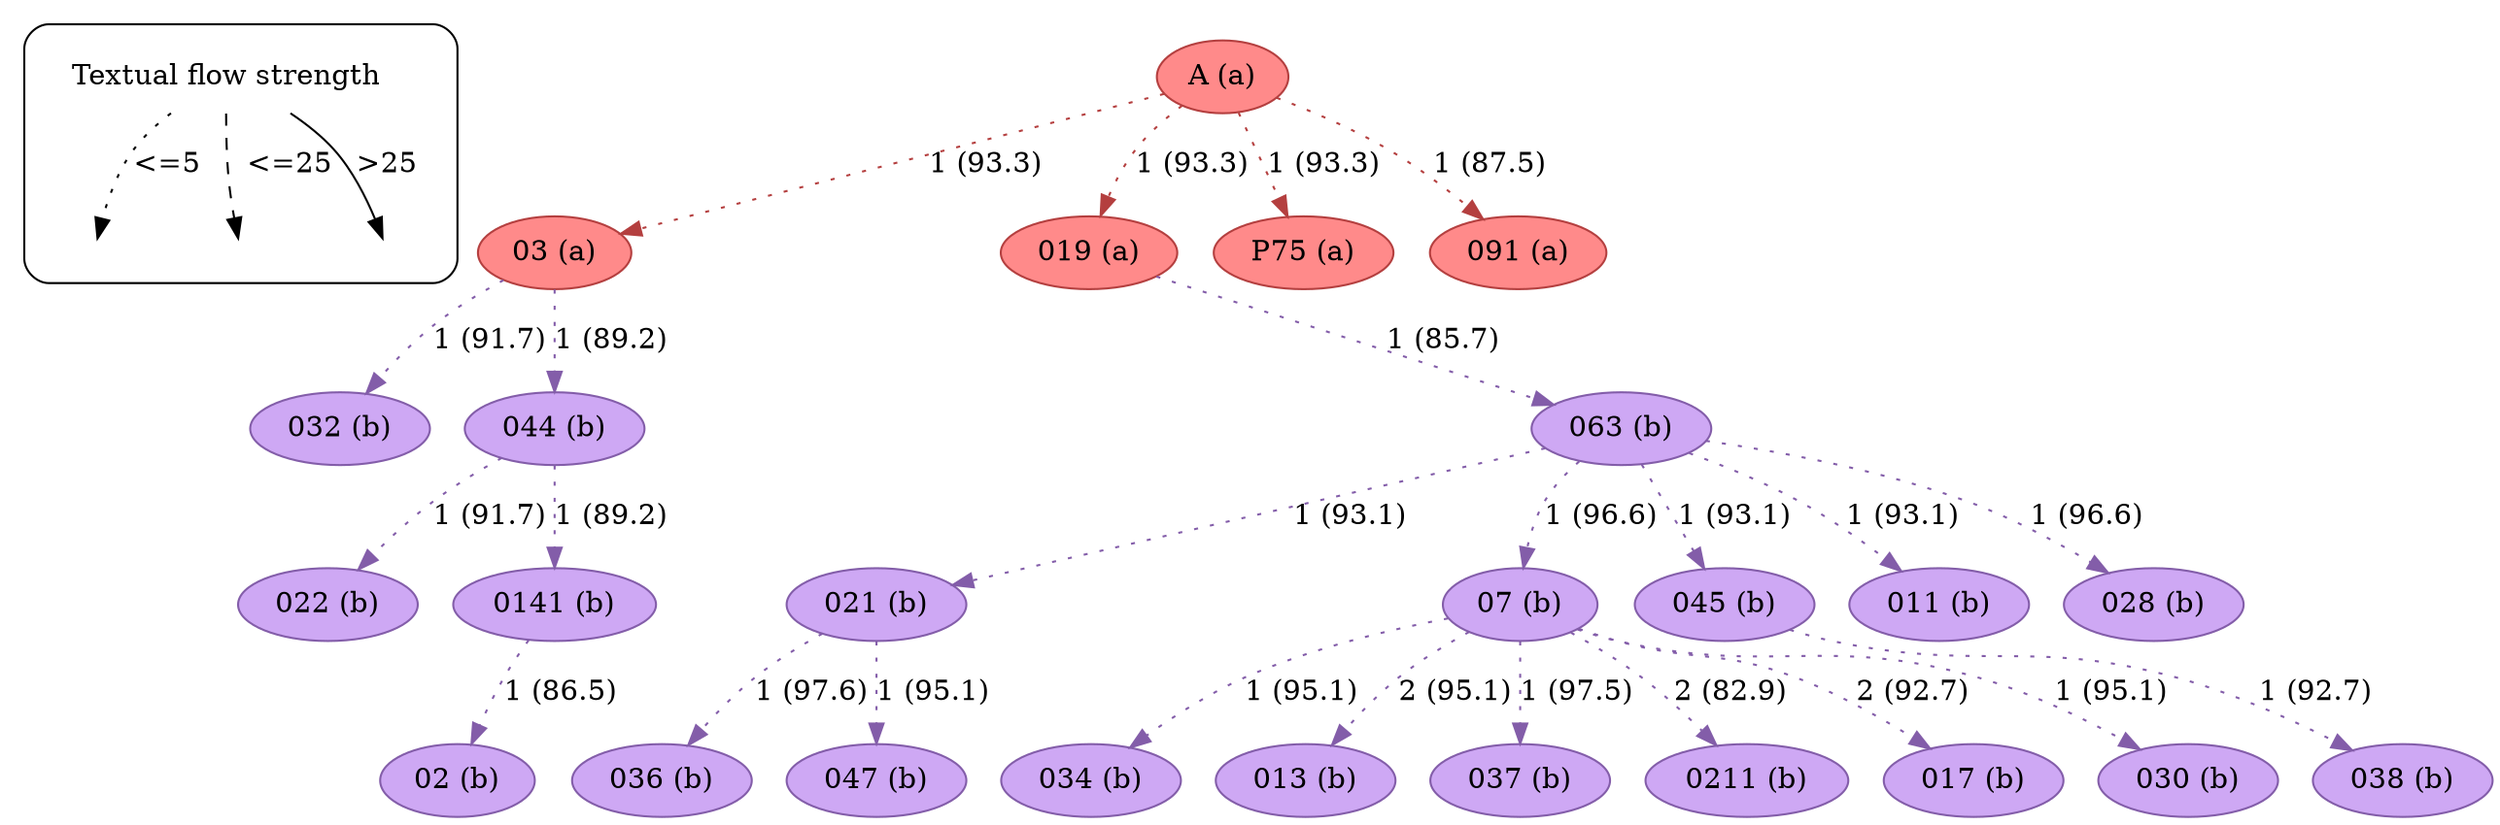 strict digraph  {
	node [label="\N"];
	subgraph cluster_legend {
		graph [style=rounded];
		leg_s		 [label="Textual flow strength",
			shape=plaintext];
		leg_e1		 [fixedsize=True,
			height=0.2,
			label="",
			style=invis];
		leg_s -> leg_e1		 [label="<=5  ",
			style=dotted];
		leg_e2		 [fixedsize=True,
			height=0.2,
			label="",
			style=invis];
		leg_s -> leg_e2		 [label="  <=25",
			style=dashed];
		leg_e3		 [fixedsize=True,
			height=0.2,
			label="",
			style=invis];
		leg_s -> leg_e3		 [label=">25",
			style=solid];
	}
	A	 [color="#b43f3f",
		fillcolor="#FF8A8A",
		label="A (a)",
		style=filled];
	03	 [color="#b43f3f",
		fillcolor="#FF8A8A",
		label="03 (a)",
		style=filled];
	A -> 03	 [color="#b43f3f",
		label="1 (93.3)",
		style=dotted];
	019	 [color="#b43f3f",
		fillcolor="#FF8A8A",
		label="019 (a)",
		style=filled];
	A -> 019	 [color="#b43f3f",
		label="1 (93.3)",
		style=dotted];
	P75	 [color="#b43f3f",
		fillcolor="#FF8A8A",
		label="P75 (a)",
		style=filled];
	A -> P75	 [color="#b43f3f",
		label="1 (93.3)",
		style=dotted];
	091	 [color="#b43f3f",
		fillcolor="#FF8A8A",
		label="091 (a)",
		style=filled];
	A -> 091	 [color="#b43f3f",
		label="1 (87.5)",
		style=dotted];
	032	 [color="#835da9",
		fillcolor="#CEA8F4",
		label="032 (b)",
		style=filled];
	03 -> 032	 [color="#835da9",
		label="1 (91.7)",
		style=dotted];
	044	 [color="#835da9",
		fillcolor="#CEA8F4",
		label="044 (b)",
		style=filled];
	03 -> 044	 [color="#835da9",
		label="1 (89.2)",
		style=dotted];
	063	 [color="#835da9",
		fillcolor="#CEA8F4",
		label="063 (b)",
		style=filled];
	019 -> 063	 [color="#835da9",
		label="1 (85.7)",
		style=dotted];
	021	 [color="#835da9",
		fillcolor="#CEA8F4",
		label="021 (b)",
		style=filled];
	036	 [color="#835da9",
		fillcolor="#CEA8F4",
		label="036 (b)",
		style=filled];
	021 -> 036	 [color="#835da9",
		label="1 (97.6)",
		style=dotted];
	047	 [color="#835da9",
		fillcolor="#CEA8F4",
		label="047 (b)",
		style=filled];
	021 -> 047	 [color="#835da9",
		label="1 (95.1)",
		style=dotted];
	07	 [color="#835da9",
		fillcolor="#CEA8F4",
		label="07 (b)",
		style=filled];
	034	 [color="#835da9",
		fillcolor="#CEA8F4",
		label="034 (b)",
		style=filled];
	07 -> 034	 [color="#835da9",
		label="1 (95.1)",
		style=dotted];
	013	 [color="#835da9",
		fillcolor="#CEA8F4",
		label="013 (b)",
		style=filled];
	07 -> 013	 [color="#835da9",
		label="2 (95.1)",
		style=dotted];
	037	 [color="#835da9",
		fillcolor="#CEA8F4",
		label="037 (b)",
		style=filled];
	07 -> 037	 [color="#835da9",
		label="1 (97.5)",
		style=dotted];
	0211	 [color="#835da9",
		fillcolor="#CEA8F4",
		label="0211 (b)",
		style=filled];
	07 -> 0211	 [color="#835da9",
		label="2 (82.9)",
		style=dotted];
	017	 [color="#835da9",
		fillcolor="#CEA8F4",
		label="017 (b)",
		style=filled];
	07 -> 017	 [color="#835da9",
		label="2 (92.7)",
		style=dotted];
	030	 [color="#835da9",
		fillcolor="#CEA8F4",
		label="030 (b)",
		style=filled];
	07 -> 030	 [color="#835da9",
		label="1 (95.1)",
		style=dotted];
	063 -> 021	 [color="#835da9",
		label="1 (93.1)",
		style=dotted];
	063 -> 07	 [color="#835da9",
		label="1 (96.6)",
		style=dotted];
	045	 [color="#835da9",
		fillcolor="#CEA8F4",
		label="045 (b)",
		style=filled];
	063 -> 045	 [color="#835da9",
		label="1 (93.1)",
		style=dotted];
	011	 [color="#835da9",
		fillcolor="#CEA8F4",
		label="011 (b)",
		style=filled];
	063 -> 011	 [color="#835da9",
		label="1 (93.1)",
		style=dotted];
	028	 [color="#835da9",
		fillcolor="#CEA8F4",
		label="028 (b)",
		style=filled];
	063 -> 028	 [color="#835da9",
		label="1 (96.6)",
		style=dotted];
	038	 [color="#835da9",
		fillcolor="#CEA8F4",
		label="038 (b)",
		style=filled];
	045 -> 038	 [color="#835da9",
		label="1 (92.7)",
		style=dotted];
	022	 [color="#835da9",
		fillcolor="#CEA8F4",
		label="022 (b)",
		style=filled];
	044 -> 022	 [color="#835da9",
		label="1 (91.7)",
		style=dotted];
	0141	 [color="#835da9",
		fillcolor="#CEA8F4",
		label="0141 (b)",
		style=filled];
	044 -> 0141	 [color="#835da9",
		label="1 (89.2)",
		style=dotted];
	02	 [color="#835da9",
		fillcolor="#CEA8F4",
		label="02 (b)",
		style=filled];
	0141 -> 02	 [color="#835da9",
		label="1 (86.5)",
		style=dotted];
}
